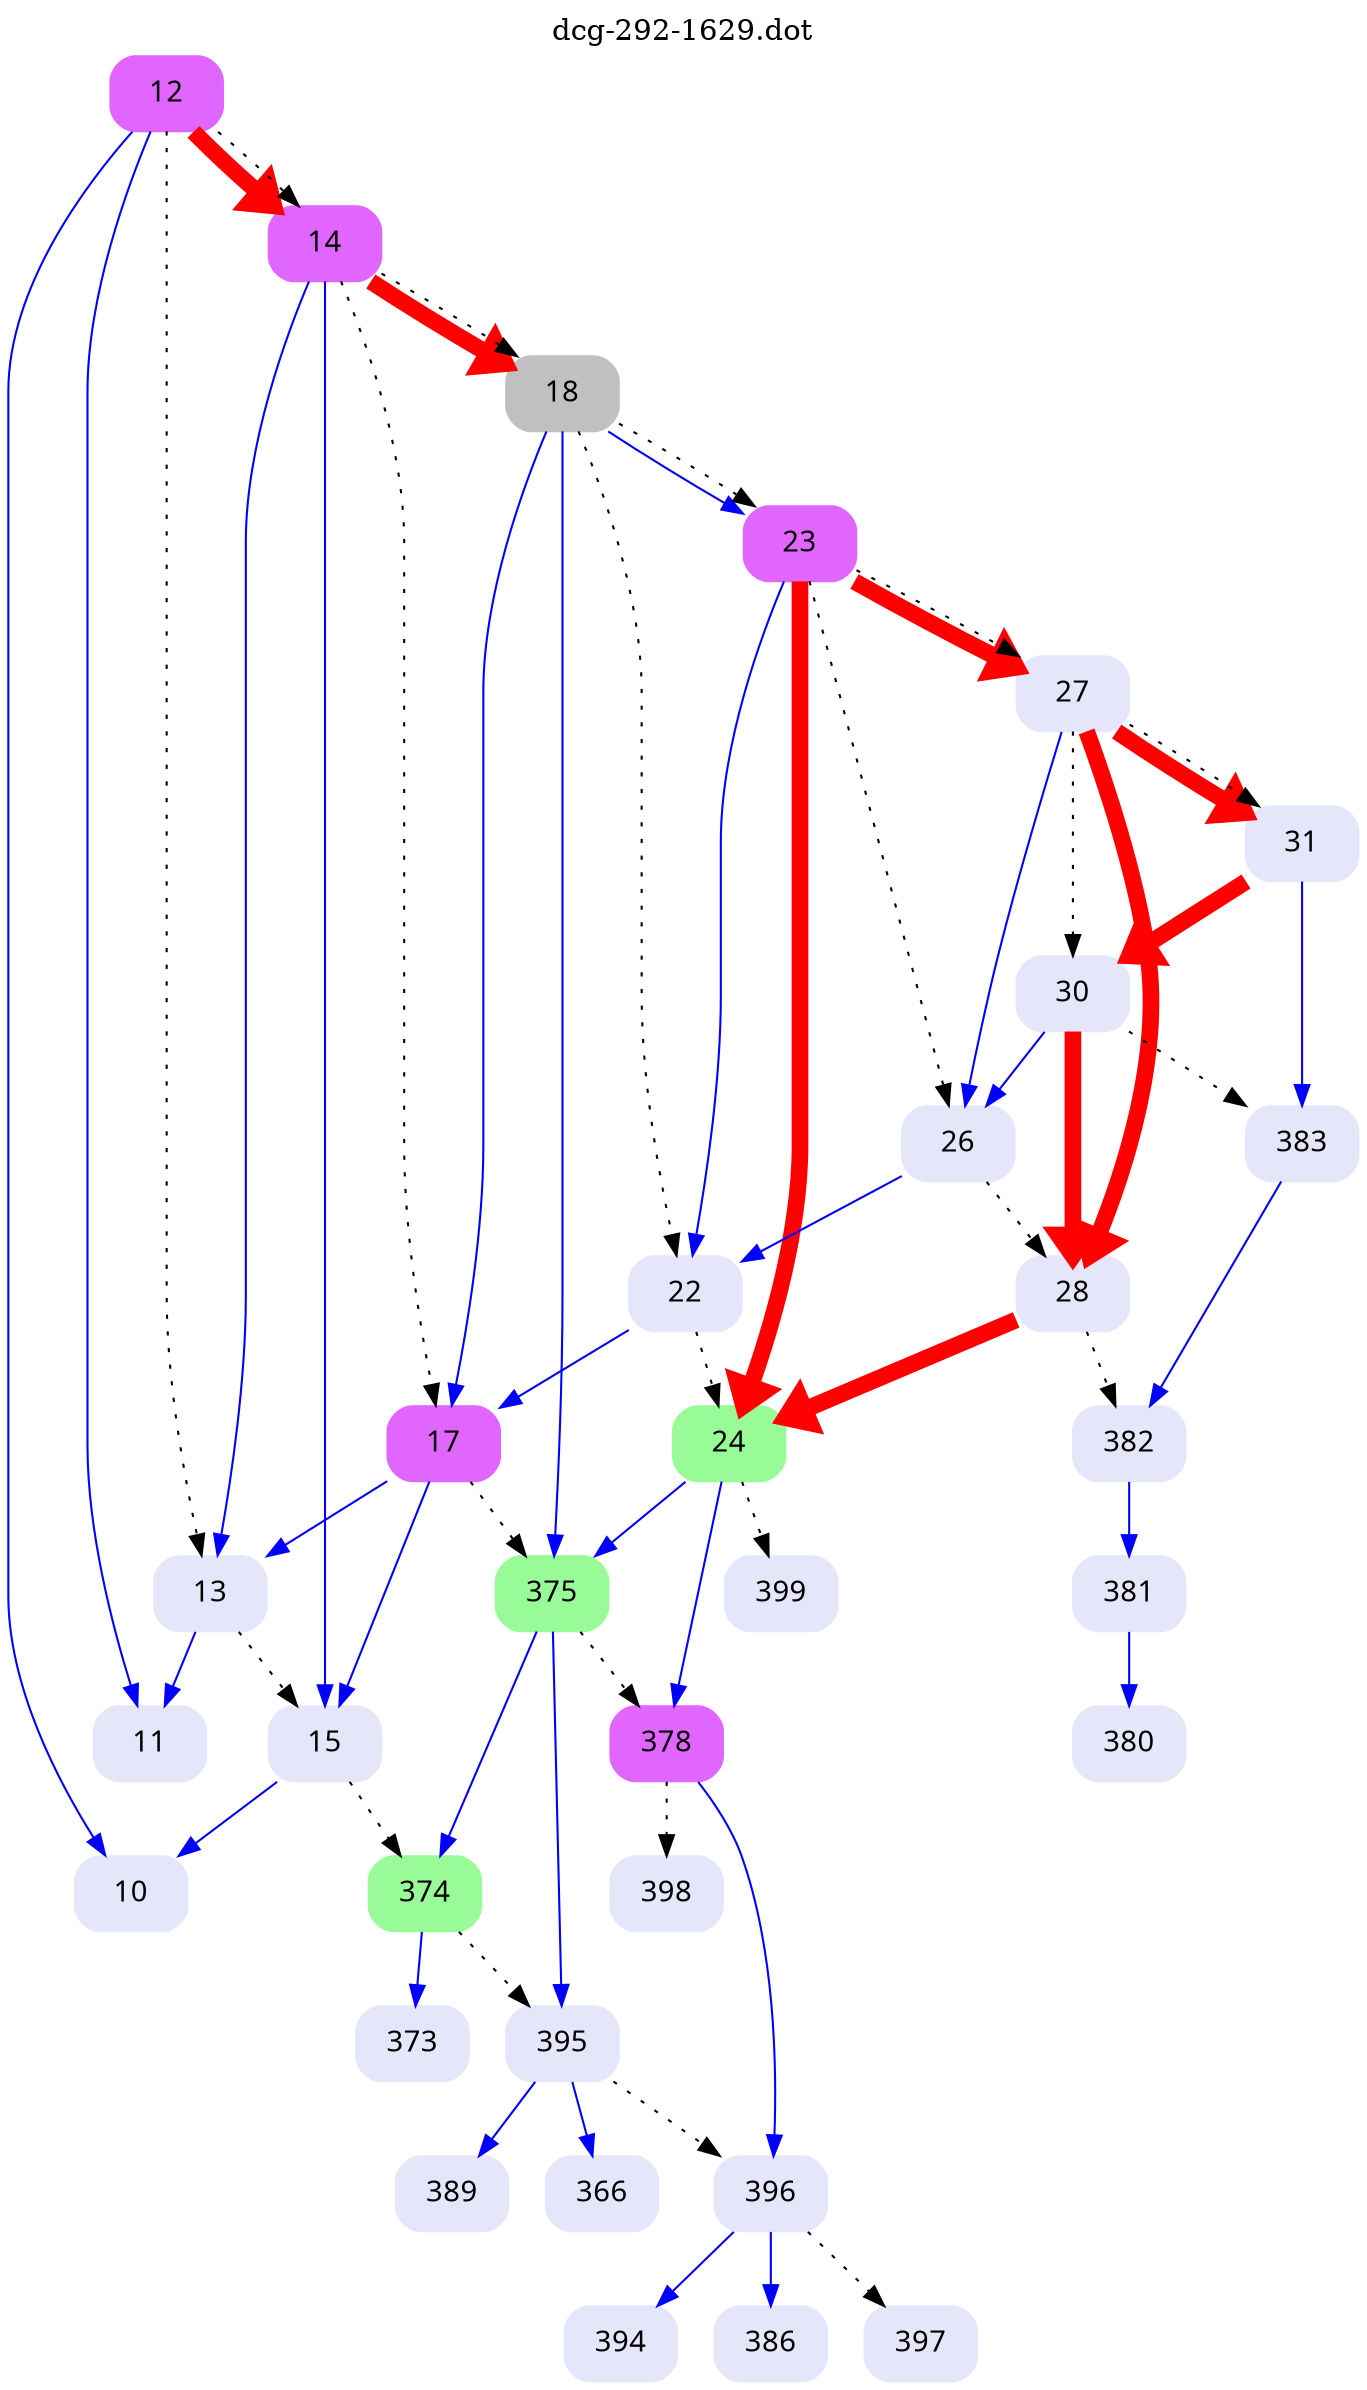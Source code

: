 digraph dcg_292 {
  labelloc="t";
  label="dcg-292-1629.dot";
  node [fontname="sans-serif"];
  node [shape=box style="rounded,filled"];
  n12 [label="12" color=mediumorchid1];
  n12 -> n11 [color=blue penwidth=1];
  n12 -> n10 [color=blue penwidth=1];
  n12 -> n14 [color=red penwidth=8];
  n12 -> n13 [style=dotted,label=""];
  n12 -> n14 [style=dotted,label=""];
  n14 [label="14" color=mediumorchid1];
  n14 -> n13 [color=blue penwidth=1];
  n14 -> n15 [color=blue penwidth=1];
  n14 -> n18 [color=red penwidth=8];
  n14 -> n17 [style=dotted,label=""];
  n14 -> n18 [style=dotted,label=""];
  n18 [label="18" color=grey];
  n18 -> n17 [color=blue penwidth=1];
  n18 -> n375 [color=blue penwidth=1];
  n18 -> n23 [color=blue penwidth=1];
  n18 -> n22 [style=dotted,label=""];
  n18 -> n23 [style=dotted,label=""];
  n23 [label="23" color=mediumorchid1];
  n23 -> n22 [color=blue penwidth=1];
  n23 -> n24 [color=red penwidth=8];
  n23 -> n27 [color=red penwidth=8];
  n23 -> n26 [style=dotted,label=""];
  n23 -> n27 [style=dotted,label=""];
  n27 [label="27" color=lavender];
  n27 -> n26 [color=blue penwidth=1];
  n27 -> n28 [color=red penwidth=8];
  n27 -> n31 [color=red penwidth=8];
  n27 -> n30 [style=dotted,label=""];
  n27 -> n31 [style=dotted,label=""];
  n31 [label="31" color=lavender];
  n31 -> n30 [color=red penwidth=8];
  n31 -> n383 [color=blue penwidth=1];
  n383 [label="383" color=lavender];
  n383 -> n382 [color=blue penwidth=1];
  n382 [label="382" color=lavender];
  n382 -> n381 [color=blue penwidth=1];
  n381 [label="381" color=lavender];
  n381 -> n380 [color=blue penwidth=1];
  n380 [label="380" color=lavender];
  n30 [label="30" color=lavender];
  n30 -> n26 [color=blue penwidth=1];
  n30 -> n28 [color=red penwidth=8];
  n30 -> n383 [style=dotted,label=""];
  n28 [label="28" color=lavender];
  n28 -> n24 [color=red penwidth=8];
  n28 -> n382 [style=dotted,label=""];
  n24 [label="24" color=palegreen];
  n24 -> n375 [color=blue penwidth=1];
  n24 -> n378 [color=blue penwidth=1];
  n24 -> n399 [style=dotted,label=""];
  n378 [label="378" color=mediumorchid1];
  n378 -> n396 [color=blue penwidth=1];
  n378 -> n398 [style=dotted,label=""];
  n396 [label="396" color=lavender];
  n396 -> n394 [color=blue penwidth=1];
  n396 -> n386 [color=blue penwidth=1];
  n396 -> n397 [style=dotted,label=""];
  n386 [label="386" color=lavender];
  n394 [label="394" color=lavender];
  n397 [label="397" color=lavender];
  n398 [label="398" color=lavender];
  n375 [label="375" color=palegreen];
  n375 -> n374 [color=blue penwidth=1];
  n375 -> n395 [color=blue penwidth=1];
  n375 -> n378 [style=dotted,label=""];
  n395 [label="395" color=lavender];
  n395 -> n389 [color=blue penwidth=1];
  n395 -> n366 [color=blue penwidth=1];
  n395 -> n396 [style=dotted,label=""];
  n366 [label="366" color=lavender];
  n389 [label="389" color=lavender];
  n374 [label="374" color=palegreen];
  n374 -> n373 [color=blue penwidth=1];
  n374 -> n395 [style=dotted,label=""];
  n373 [label="373" color=lavender];
  n399 [label="399" color=lavender];
  n26 [label="26" color=lavender];
  n26 -> n22 [color=blue penwidth=1];
  n26 -> n28 [style=dotted,label=""];
  n22 [label="22" color=lavender];
  n22 -> n17 [color=blue penwidth=1];
  n22 -> n24 [style=dotted,label=""];
  n17 [label="17" color=mediumorchid1];
  n17 -> n13 [color=blue penwidth=1];
  n17 -> n15 [color=blue penwidth=1];
  n17 -> n375 [style=dotted,label=""];
  n15 [label="15" color=lavender];
  n15 -> n10 [color=blue penwidth=1];
  n15 -> n374 [style=dotted,label=""];
  n10 [label="10" color=lavender];
  n13 [label="13" color=lavender];
  n13 -> n11 [color=blue penwidth=1];
  n13 -> n15 [style=dotted,label=""];
  n11 [label="11" color=lavender];
}
